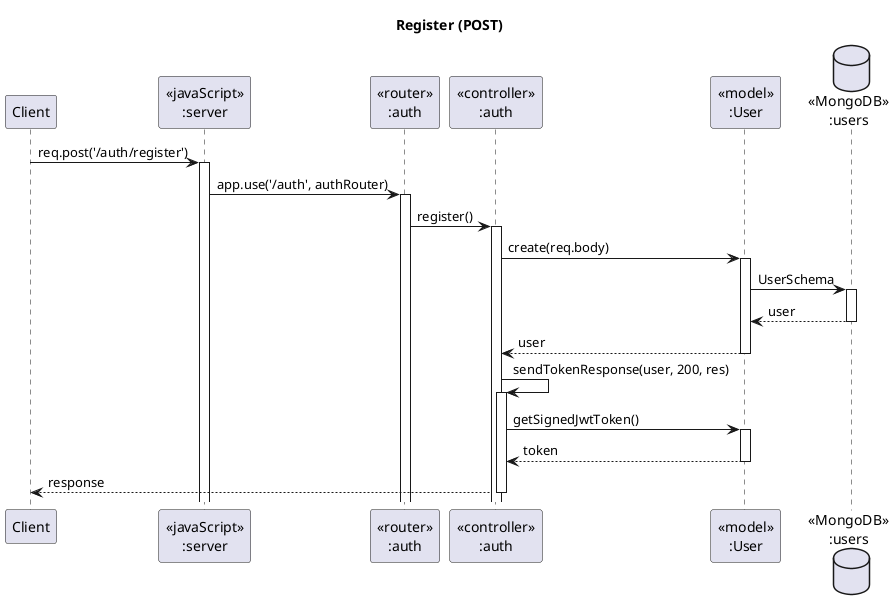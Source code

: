 @startuml Register (POST)
title "Register (POST)"

participant "Client" as client
participant "<<javaScript>>\n:server" as server
participant "<<router>>\n:auth" as authRouter
participant "<<controller>>\n:auth" as authController
participant "<<model>>\n:User" as userModel
database "<<MongoDB>>\n:users" as users

client -> server ++:req.post('/auth/register')
server -> authRouter ++:app.use('/auth', authRouter)
authRouter -> authController ++:register()
authController -> userModel ++:create(req.body)
userModel -> users ++:UserSchema
users --> userModel --:user
userModel --> authController --:user

' sendTokenResponse
authController -> authController ++:sendTokenResponse(user, 200, res)
authController -> userModel ++:getSignedJwtToken()
userModel --> authController --:token
authController --> client --:response